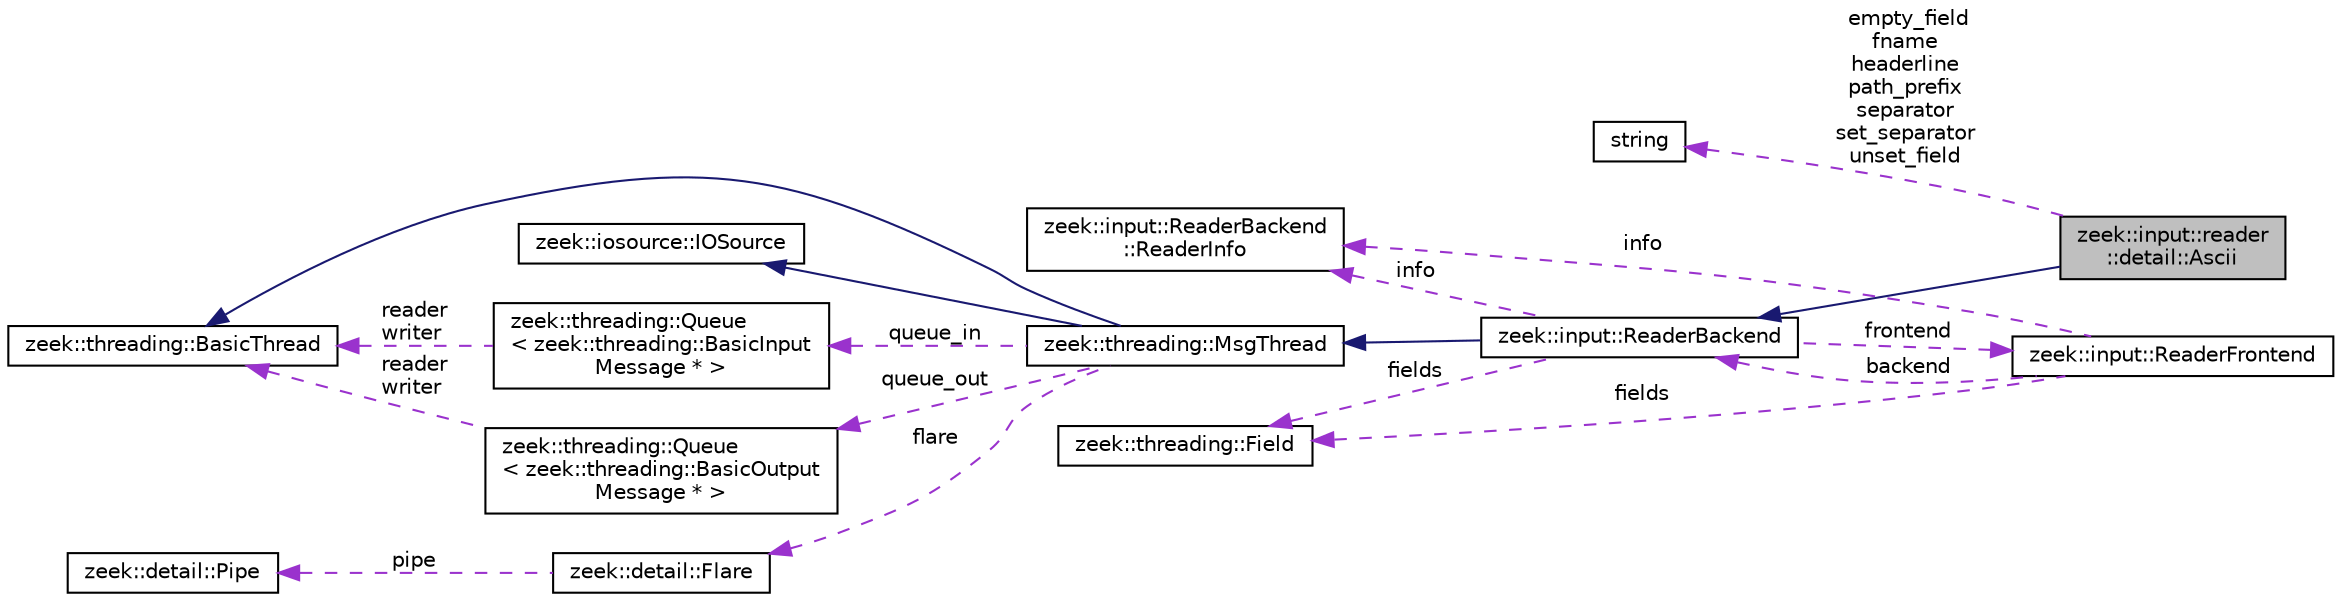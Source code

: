digraph "zeek::input::reader::detail::Ascii"
{
 // LATEX_PDF_SIZE
  edge [fontname="Helvetica",fontsize="10",labelfontname="Helvetica",labelfontsize="10"];
  node [fontname="Helvetica",fontsize="10",shape=record];
  rankdir="LR";
  Node1 [label="zeek::input::reader\l::detail::Ascii",height=0.2,width=0.4,color="black", fillcolor="grey75", style="filled", fontcolor="black",tooltip=" "];
  Node2 -> Node1 [dir="back",color="midnightblue",fontsize="10",style="solid",fontname="Helvetica"];
  Node2 [label="zeek::input::ReaderBackend",height=0.2,width=0.4,color="black", fillcolor="white", style="filled",URL="$dc/d1d/classzeek_1_1input_1_1ReaderBackend.html",tooltip=" "];
  Node3 -> Node2 [dir="back",color="midnightblue",fontsize="10",style="solid",fontname="Helvetica"];
  Node3 [label="zeek::threading::MsgThread",height=0.2,width=0.4,color="black", fillcolor="white", style="filled",URL="$d8/d7d/classzeek_1_1threading_1_1MsgThread.html",tooltip=" "];
  Node4 -> Node3 [dir="back",color="midnightblue",fontsize="10",style="solid",fontname="Helvetica"];
  Node4 [label="zeek::threading::BasicThread",height=0.2,width=0.4,color="black", fillcolor="white", style="filled",URL="$d3/dd9/classzeek_1_1threading_1_1BasicThread.html",tooltip=" "];
  Node5 -> Node3 [dir="back",color="midnightblue",fontsize="10",style="solid",fontname="Helvetica"];
  Node5 [label="zeek::iosource::IOSource",height=0.2,width=0.4,color="black", fillcolor="white", style="filled",URL="$da/dea/classzeek_1_1iosource_1_1IOSource.html",tooltip=" "];
  Node6 -> Node3 [dir="back",color="darkorchid3",fontsize="10",style="dashed",label=" queue_in" ,fontname="Helvetica"];
  Node6 [label="zeek::threading::Queue\l\< zeek::threading::BasicInput\lMessage * \>",height=0.2,width=0.4,color="black", fillcolor="white", style="filled",URL="$dd/dd1/classzeek_1_1threading_1_1Queue.html",tooltip=" "];
  Node4 -> Node6 [dir="back",color="darkorchid3",fontsize="10",style="dashed",label=" reader\nwriter" ,fontname="Helvetica"];
  Node7 -> Node3 [dir="back",color="darkorchid3",fontsize="10",style="dashed",label=" queue_out" ,fontname="Helvetica"];
  Node7 [label="zeek::threading::Queue\l\< zeek::threading::BasicOutput\lMessage * \>",height=0.2,width=0.4,color="black", fillcolor="white", style="filled",URL="$dd/dd1/classzeek_1_1threading_1_1Queue.html",tooltip=" "];
  Node4 -> Node7 [dir="back",color="darkorchid3",fontsize="10",style="dashed",label=" reader\nwriter" ,fontname="Helvetica"];
  Node8 -> Node3 [dir="back",color="darkorchid3",fontsize="10",style="dashed",label=" flare" ,fontname="Helvetica"];
  Node8 [label="zeek::detail::Flare",height=0.2,width=0.4,color="black", fillcolor="white", style="filled",URL="$d5/dce/classzeek_1_1detail_1_1Flare.html",tooltip=" "];
  Node9 -> Node8 [dir="back",color="darkorchid3",fontsize="10",style="dashed",label=" pipe" ,fontname="Helvetica"];
  Node9 [label="zeek::detail::Pipe",height=0.2,width=0.4,color="black", fillcolor="white", style="filled",URL="$de/dd5/classzeek_1_1detail_1_1Pipe.html",tooltip=" "];
  Node10 -> Node2 [dir="back",color="darkorchid3",fontsize="10",style="dashed",label=" frontend" ,fontname="Helvetica"];
  Node10 [label="zeek::input::ReaderFrontend",height=0.2,width=0.4,color="black", fillcolor="white", style="filled",URL="$d5/d34/classzeek_1_1input_1_1ReaderFrontend.html",tooltip=" "];
  Node2 -> Node10 [dir="back",color="darkorchid3",fontsize="10",style="dashed",label=" backend" ,fontname="Helvetica"];
  Node11 -> Node10 [dir="back",color="darkorchid3",fontsize="10",style="dashed",label=" info" ,fontname="Helvetica"];
  Node11 [label="zeek::input::ReaderBackend\l::ReaderInfo",height=0.2,width=0.4,color="black", fillcolor="white", style="filled",URL="$d9/d94/structzeek_1_1input_1_1ReaderBackend_1_1ReaderInfo.html",tooltip=" "];
  Node12 -> Node10 [dir="back",color="darkorchid3",fontsize="10",style="dashed",label=" fields" ,fontname="Helvetica"];
  Node12 [label="zeek::threading::Field",height=0.2,width=0.4,color="black", fillcolor="white", style="filled",URL="$d8/d69/structzeek_1_1threading_1_1Field.html",tooltip=" "];
  Node11 -> Node2 [dir="back",color="darkorchid3",fontsize="10",style="dashed",label=" info" ,fontname="Helvetica"];
  Node12 -> Node2 [dir="back",color="darkorchid3",fontsize="10",style="dashed",label=" fields" ,fontname="Helvetica"];
  Node13 -> Node1 [dir="back",color="darkorchid3",fontsize="10",style="dashed",label=" empty_field\nfname\nheaderline\npath_prefix\nseparator\nset_separator\nunset_field" ,fontname="Helvetica"];
  Node13 [label="string",height=0.2,width=0.4,color="black", fillcolor="white", style="filled",tooltip=" "];
}
